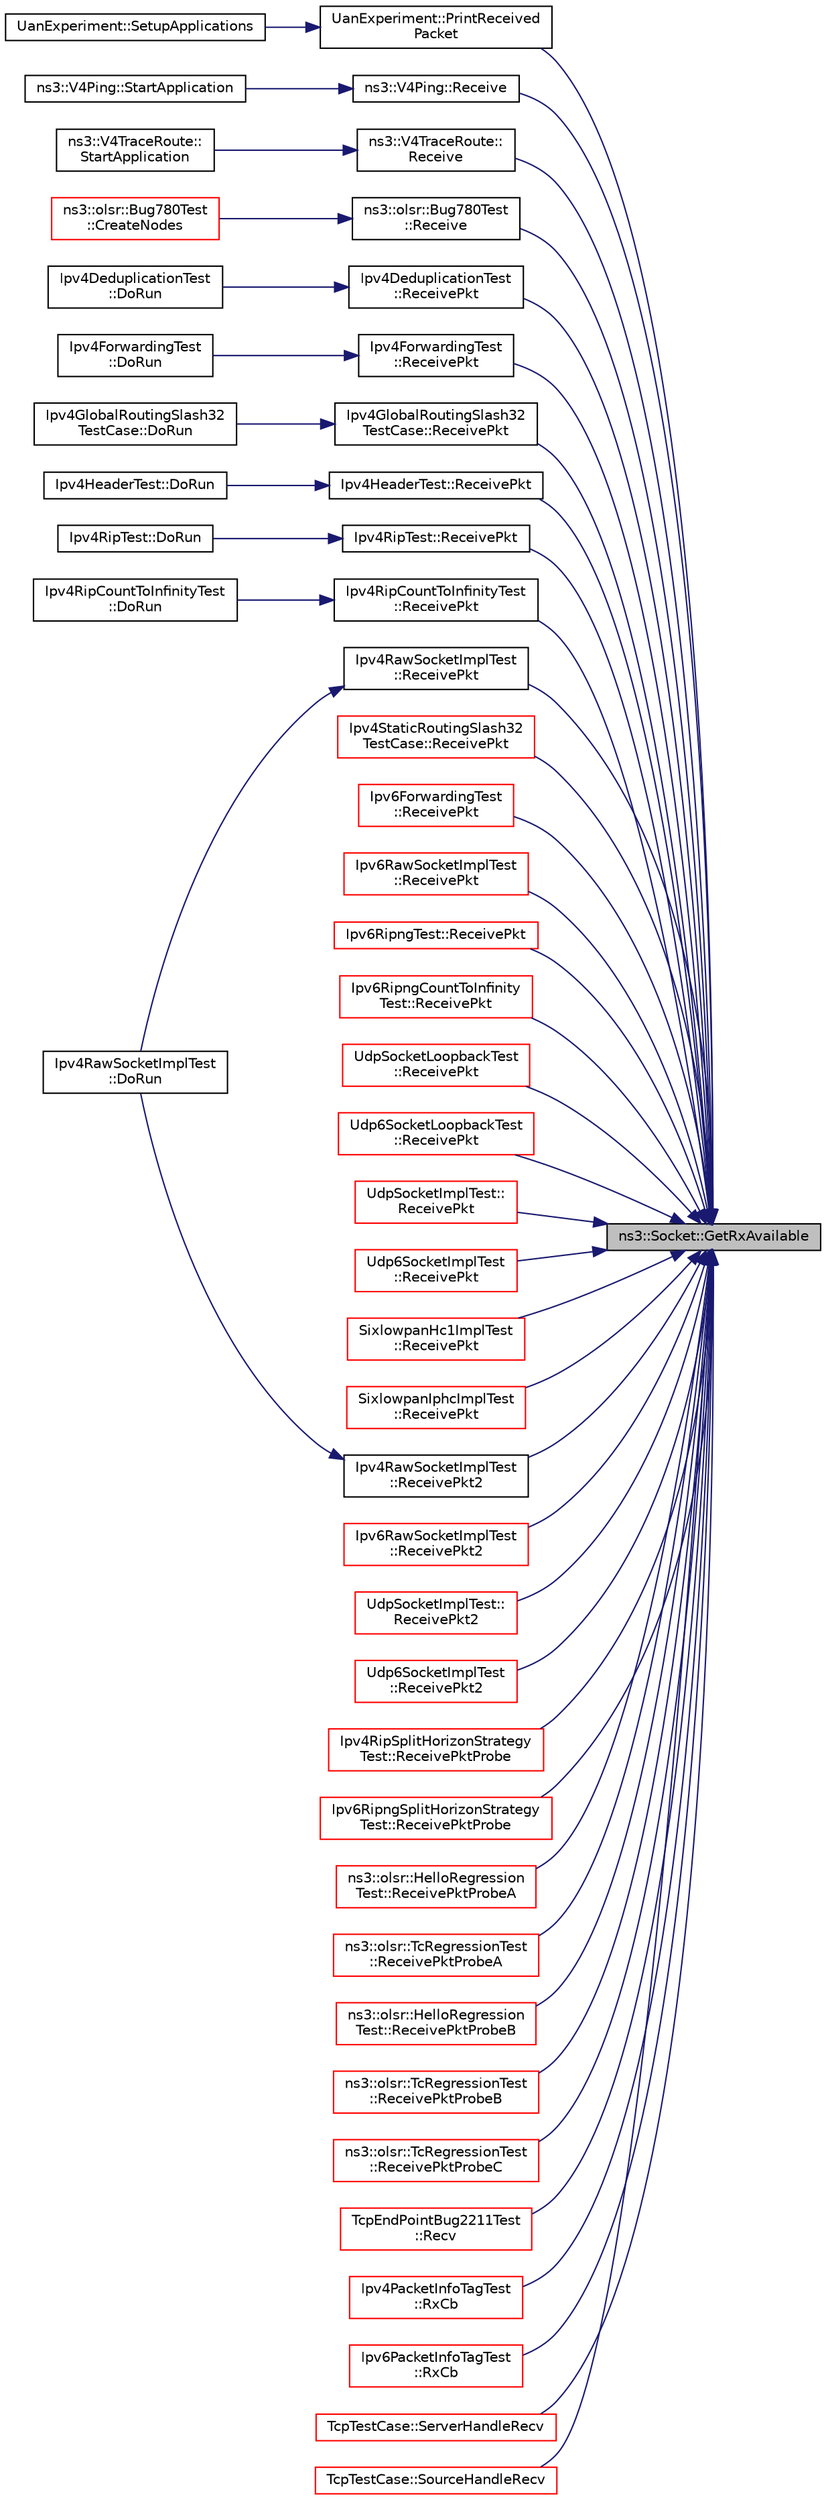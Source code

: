digraph "ns3::Socket::GetRxAvailable"
{
 // LATEX_PDF_SIZE
  edge [fontname="Helvetica",fontsize="10",labelfontname="Helvetica",labelfontsize="10"];
  node [fontname="Helvetica",fontsize="10",shape=record];
  rankdir="RL";
  Node1 [label="ns3::Socket::GetRxAvailable",height=0.2,width=0.4,color="black", fillcolor="grey75", style="filled", fontcolor="black",tooltip="Return number of bytes which can be returned from one or multiple calls to Recv."];
  Node1 -> Node2 [dir="back",color="midnightblue",fontsize="10",style="solid",fontname="Helvetica"];
  Node2 [label="UanExperiment::PrintReceived\lPacket",height=0.2,width=0.4,color="black", fillcolor="white", style="filled",URL="$class_uan_experiment.html#a17c32c9972ad8e5c265fb01f63265298",tooltip="Print the received packet."];
  Node2 -> Node3 [dir="back",color="midnightblue",fontsize="10",style="solid",fontname="Helvetica"];
  Node3 [label="UanExperiment::SetupApplications",height=0.2,width=0.4,color="black", fillcolor="white", style="filled",URL="$class_uan_experiment.html#ad62aa5f0923163f18258fa09d54d2f40",tooltip="Set the UAN nodes communication channels."];
  Node1 -> Node4 [dir="back",color="midnightblue",fontsize="10",style="solid",fontname="Helvetica"];
  Node4 [label="ns3::V4Ping::Receive",height=0.2,width=0.4,color="black", fillcolor="white", style="filled",URL="$classns3_1_1_v4_ping.html#a87c38673f7b4c568d114c2815ff2aa78",tooltip="Receive an ICMP Echo."];
  Node4 -> Node5 [dir="back",color="midnightblue",fontsize="10",style="solid",fontname="Helvetica"];
  Node5 [label="ns3::V4Ping::StartApplication",height=0.2,width=0.4,color="black", fillcolor="white", style="filled",URL="$classns3_1_1_v4_ping.html#ac5176e135c81f0764bcd560c7fc71390",tooltip="Application specific startup code."];
  Node1 -> Node6 [dir="back",color="midnightblue",fontsize="10",style="solid",fontname="Helvetica"];
  Node6 [label="ns3::V4TraceRoute::\lReceive",height=0.2,width=0.4,color="black", fillcolor="white", style="filled",URL="$classns3_1_1_v4_trace_route.html#ad558557c4c875e55d97200c84e3e752f",tooltip="Receive an ICMP Echo."];
  Node6 -> Node7 [dir="back",color="midnightblue",fontsize="10",style="solid",fontname="Helvetica"];
  Node7 [label="ns3::V4TraceRoute::\lStartApplication",height=0.2,width=0.4,color="black", fillcolor="white", style="filled",URL="$classns3_1_1_v4_trace_route.html#aab6f14ab8c50d6fb3c84fb452d7469c1",tooltip="Application specific startup code."];
  Node1 -> Node8 [dir="back",color="midnightblue",fontsize="10",style="solid",fontname="Helvetica"];
  Node8 [label="ns3::olsr::Bug780Test\l::Receive",height=0.2,width=0.4,color="black", fillcolor="white", style="filled",URL="$classns3_1_1olsr_1_1_bug780_test.html#a60afdb8b514c6b9528e65305d43126dd",tooltip="Receive echo reply."];
  Node8 -> Node9 [dir="back",color="midnightblue",fontsize="10",style="solid",fontname="Helvetica"];
  Node9 [label="ns3::olsr::Bug780Test\l::CreateNodes",height=0.2,width=0.4,color="red", fillcolor="white", style="filled",URL="$classns3_1_1olsr_1_1_bug780_test.html#a87a836a5491da4a21a0b51d2a647b422",tooltip="Create & configure test network."];
  Node1 -> Node11 [dir="back",color="midnightblue",fontsize="10",style="solid",fontname="Helvetica"];
  Node11 [label="Ipv4DeduplicationTest\l::ReceivePkt",height=0.2,width=0.4,color="black", fillcolor="white", style="filled",URL="$class_ipv4_deduplication_test.html#a0f7c59664f2b5c141abfa67c96c0947c",tooltip="Receive data."];
  Node11 -> Node12 [dir="back",color="midnightblue",fontsize="10",style="solid",fontname="Helvetica"];
  Node12 [label="Ipv4DeduplicationTest\l::DoRun",height=0.2,width=0.4,color="black", fillcolor="white", style="filled",URL="$class_ipv4_deduplication_test.html#a5e5727b7b8436191367a912d0e1a16e3",tooltip="Implementation to actually run this TestCase."];
  Node1 -> Node13 [dir="back",color="midnightblue",fontsize="10",style="solid",fontname="Helvetica"];
  Node13 [label="Ipv4ForwardingTest\l::ReceivePkt",height=0.2,width=0.4,color="black", fillcolor="white", style="filled",URL="$class_ipv4_forwarding_test.html#a1dd225798eccb21f72d5f2e64765e89b",tooltip="Receive data."];
  Node13 -> Node14 [dir="back",color="midnightblue",fontsize="10",style="solid",fontname="Helvetica"];
  Node14 [label="Ipv4ForwardingTest\l::DoRun",height=0.2,width=0.4,color="black", fillcolor="white", style="filled",URL="$class_ipv4_forwarding_test.html#aa3735e1731b087938e97f39b7d90dd35",tooltip="Implementation to actually run this TestCase."];
  Node1 -> Node15 [dir="back",color="midnightblue",fontsize="10",style="solid",fontname="Helvetica"];
  Node15 [label="Ipv4GlobalRoutingSlash32\lTestCase::ReceivePkt",height=0.2,width=0.4,color="black", fillcolor="white", style="filled",URL="$class_ipv4_global_routing_slash32_test_case.html#a06786cf1bd29354451ca3303c1b3f2d7",tooltip="Receive a packet."];
  Node15 -> Node16 [dir="back",color="midnightblue",fontsize="10",style="solid",fontname="Helvetica"];
  Node16 [label="Ipv4GlobalRoutingSlash32\lTestCase::DoRun",height=0.2,width=0.4,color="black", fillcolor="white", style="filled",URL="$class_ipv4_global_routing_slash32_test_case.html#a261a15e240910fb1981571e8e6cb294f",tooltip="Implementation to actually run this TestCase."];
  Node1 -> Node17 [dir="back",color="midnightblue",fontsize="10",style="solid",fontname="Helvetica"];
  Node17 [label="Ipv4HeaderTest::ReceivePkt",height=0.2,width=0.4,color="black", fillcolor="white", style="filled",URL="$class_ipv4_header_test.html#ae06256e56359912140540a0c04c7dc78",tooltip="Receives a packet."];
  Node17 -> Node18 [dir="back",color="midnightblue",fontsize="10",style="solid",fontname="Helvetica"];
  Node18 [label="Ipv4HeaderTest::DoRun",height=0.2,width=0.4,color="black", fillcolor="white", style="filled",URL="$class_ipv4_header_test.html#ad9026591beb17db0d9cbff0c34f9f69d",tooltip="Implementation to actually run this TestCase."];
  Node1 -> Node19 [dir="back",color="midnightblue",fontsize="10",style="solid",fontname="Helvetica"];
  Node19 [label="Ipv4RawSocketImplTest\l::ReceivePkt",height=0.2,width=0.4,color="black", fillcolor="white", style="filled",URL="$class_ipv4_raw_socket_impl_test.html#a25582b4a4bcb5019a7fefc034b6e3ff8",tooltip="Receive data."];
  Node19 -> Node20 [dir="back",color="midnightblue",fontsize="10",style="solid",fontname="Helvetica"];
  Node20 [label="Ipv4RawSocketImplTest\l::DoRun",height=0.2,width=0.4,color="black", fillcolor="white", style="filled",URL="$class_ipv4_raw_socket_impl_test.html#a94a6b1e1e8aeec37dcb6e8c8788b1e66",tooltip="Implementation to actually run this TestCase."];
  Node1 -> Node21 [dir="back",color="midnightblue",fontsize="10",style="solid",fontname="Helvetica"];
  Node21 [label="Ipv4RipTest::ReceivePkt",height=0.2,width=0.4,color="black", fillcolor="white", style="filled",URL="$class_ipv4_rip_test.html#a1675460149afb06855b867ff17f4a2a4",tooltip="Receive data."];
  Node21 -> Node22 [dir="back",color="midnightblue",fontsize="10",style="solid",fontname="Helvetica"];
  Node22 [label="Ipv4RipTest::DoRun",height=0.2,width=0.4,color="black", fillcolor="white", style="filled",URL="$class_ipv4_rip_test.html#a4f355233f8793da9555cd544cd5893e9",tooltip="Implementation to actually run this TestCase."];
  Node1 -> Node23 [dir="back",color="midnightblue",fontsize="10",style="solid",fontname="Helvetica"];
  Node23 [label="Ipv4RipCountToInfinityTest\l::ReceivePkt",height=0.2,width=0.4,color="black", fillcolor="white", style="filled",URL="$class_ipv4_rip_count_to_infinity_test.html#a34fe6a878c2a4b2151cb2007e761dc2e",tooltip="Receive data."];
  Node23 -> Node24 [dir="back",color="midnightblue",fontsize="10",style="solid",fontname="Helvetica"];
  Node24 [label="Ipv4RipCountToInfinityTest\l::DoRun",height=0.2,width=0.4,color="black", fillcolor="white", style="filled",URL="$class_ipv4_rip_count_to_infinity_test.html#a98754dfc16633ff58db8cfd697dd9862",tooltip="Implementation to actually run this TestCase."];
  Node1 -> Node25 [dir="back",color="midnightblue",fontsize="10",style="solid",fontname="Helvetica"];
  Node25 [label="Ipv4StaticRoutingSlash32\lTestCase::ReceivePkt",height=0.2,width=0.4,color="red", fillcolor="white", style="filled",URL="$class_ipv4_static_routing_slash32_test_case.html#a50319504994176603f9c117f815e82aa",tooltip="Receive data."];
  Node1 -> Node27 [dir="back",color="midnightblue",fontsize="10",style="solid",fontname="Helvetica"];
  Node27 [label="Ipv6ForwardingTest\l::ReceivePkt",height=0.2,width=0.4,color="red", fillcolor="white", style="filled",URL="$class_ipv6_forwarding_test.html#af07be239d02a6e300f27d6892e4d2480",tooltip="Receive data."];
  Node1 -> Node29 [dir="back",color="midnightblue",fontsize="10",style="solid",fontname="Helvetica"];
  Node29 [label="Ipv6RawSocketImplTest\l::ReceivePkt",height=0.2,width=0.4,color="red", fillcolor="white", style="filled",URL="$class_ipv6_raw_socket_impl_test.html#ab85b8a9527dd2f7653cf5431620ff52d",tooltip="Receive data."];
  Node1 -> Node31 [dir="back",color="midnightblue",fontsize="10",style="solid",fontname="Helvetica"];
  Node31 [label="Ipv6RipngTest::ReceivePkt",height=0.2,width=0.4,color="red", fillcolor="white", style="filled",URL="$class_ipv6_ripng_test.html#abc3bbb1d39e039609dde2124622bbf0b",tooltip="Receive data."];
  Node1 -> Node33 [dir="back",color="midnightblue",fontsize="10",style="solid",fontname="Helvetica"];
  Node33 [label="Ipv6RipngCountToInfinity\lTest::ReceivePkt",height=0.2,width=0.4,color="red", fillcolor="white", style="filled",URL="$class_ipv6_ripng_count_to_infinity_test.html#ad11ef9b746354ff86cd7ffd12e144a12",tooltip="Receive data."];
  Node1 -> Node35 [dir="back",color="midnightblue",fontsize="10",style="solid",fontname="Helvetica"];
  Node35 [label="UdpSocketLoopbackTest\l::ReceivePkt",height=0.2,width=0.4,color="red", fillcolor="white", style="filled",URL="$class_udp_socket_loopback_test.html#a97de9b7e8d7e9a245db7fe4582e0c99d",tooltip="Receive a packet."];
  Node1 -> Node37 [dir="back",color="midnightblue",fontsize="10",style="solid",fontname="Helvetica"];
  Node37 [label="Udp6SocketLoopbackTest\l::ReceivePkt",height=0.2,width=0.4,color="red", fillcolor="white", style="filled",URL="$class_udp6_socket_loopback_test.html#a5bcb3750d6e5e37f16ca0792554ad15a",tooltip="Receive a packet."];
  Node1 -> Node39 [dir="back",color="midnightblue",fontsize="10",style="solid",fontname="Helvetica"];
  Node39 [label="UdpSocketImplTest::\lReceivePkt",height=0.2,width=0.4,color="red", fillcolor="white", style="filled",URL="$class_udp_socket_impl_test.html#ac01935324b65cb16be8f50eadcfaa8b9",tooltip="Receive packets (1)."];
  Node1 -> Node41 [dir="back",color="midnightblue",fontsize="10",style="solid",fontname="Helvetica"];
  Node41 [label="Udp6SocketImplTest\l::ReceivePkt",height=0.2,width=0.4,color="red", fillcolor="white", style="filled",URL="$class_udp6_socket_impl_test.html#a9cd13c36dbcbebd6c3e62ccbd03ff6fc",tooltip="Receive packets (1)."];
  Node1 -> Node43 [dir="back",color="midnightblue",fontsize="10",style="solid",fontname="Helvetica"];
  Node43 [label="SixlowpanHc1ImplTest\l::ReceivePkt",height=0.2,width=0.4,color="red", fillcolor="white", style="filled",URL="$class_sixlowpan_hc1_impl_test.html#a8be144b5b29cfd9862a78547479a6b0d",tooltip="Packet receive function."];
  Node1 -> Node45 [dir="back",color="midnightblue",fontsize="10",style="solid",fontname="Helvetica"];
  Node45 [label="SixlowpanIphcImplTest\l::ReceivePkt",height=0.2,width=0.4,color="red", fillcolor="white", style="filled",URL="$class_sixlowpan_iphc_impl_test.html#ac90ce22d919fbddc1906333b102c6a35",tooltip="Packet receive function."];
  Node1 -> Node47 [dir="back",color="midnightblue",fontsize="10",style="solid",fontname="Helvetica"];
  Node47 [label="Ipv4RawSocketImplTest\l::ReceivePkt2",height=0.2,width=0.4,color="black", fillcolor="white", style="filled",URL="$class_ipv4_raw_socket_impl_test.html#aa8913acb80b6b4644629066bfa04222d",tooltip="Receive data."];
  Node47 -> Node20 [dir="back",color="midnightblue",fontsize="10",style="solid",fontname="Helvetica"];
  Node1 -> Node48 [dir="back",color="midnightblue",fontsize="10",style="solid",fontname="Helvetica"];
  Node48 [label="Ipv6RawSocketImplTest\l::ReceivePkt2",height=0.2,width=0.4,color="red", fillcolor="white", style="filled",URL="$class_ipv6_raw_socket_impl_test.html#a73518b969e0e8a02bdc0bdd8edb07842",tooltip="Receive data."];
  Node1 -> Node49 [dir="back",color="midnightblue",fontsize="10",style="solid",fontname="Helvetica"];
  Node49 [label="UdpSocketImplTest::\lReceivePkt2",height=0.2,width=0.4,color="red", fillcolor="white", style="filled",URL="$class_udp_socket_impl_test.html#a6b44ac203ae4bf29c962a7d552b2c4aa",tooltip="Receive packets (2)."];
  Node1 -> Node50 [dir="back",color="midnightblue",fontsize="10",style="solid",fontname="Helvetica"];
  Node50 [label="Udp6SocketImplTest\l::ReceivePkt2",height=0.2,width=0.4,color="red", fillcolor="white", style="filled",URL="$class_udp6_socket_impl_test.html#a66285083e8cd6b7884b63ca89282419a",tooltip="Receive packets (2)."];
  Node1 -> Node51 [dir="back",color="midnightblue",fontsize="10",style="solid",fontname="Helvetica"];
  Node51 [label="Ipv4RipSplitHorizonStrategy\lTest::ReceivePktProbe",height=0.2,width=0.4,color="red", fillcolor="white", style="filled",URL="$class_ipv4_rip_split_horizon_strategy_test.html#a45b34f91d22c8caae4960907300cba65",tooltip="Receive data."];
  Node1 -> Node53 [dir="back",color="midnightblue",fontsize="10",style="solid",fontname="Helvetica"];
  Node53 [label="Ipv6RipngSplitHorizonStrategy\lTest::ReceivePktProbe",height=0.2,width=0.4,color="red", fillcolor="white", style="filled",URL="$class_ipv6_ripng_split_horizon_strategy_test.html#ad4f2c6c48e7eca051598285035aaf8ec",tooltip="Receive data."];
  Node1 -> Node55 [dir="back",color="midnightblue",fontsize="10",style="solid",fontname="Helvetica"];
  Node55 [label="ns3::olsr::HelloRegression\lTest::ReceivePktProbeA",height=0.2,width=0.4,color="red", fillcolor="white", style="filled",URL="$classns3_1_1olsr_1_1_hello_regression_test.html#a054ed2a66a9d8a840b9e0950808035d5",tooltip="Receive raw data on node A."];
  Node1 -> Node58 [dir="back",color="midnightblue",fontsize="10",style="solid",fontname="Helvetica"];
  Node58 [label="ns3::olsr::TcRegressionTest\l::ReceivePktProbeA",height=0.2,width=0.4,color="red", fillcolor="white", style="filled",URL="$classns3_1_1olsr_1_1_tc_regression_test.html#ab21ef40dd3829ca85467f4eff91ab34a",tooltip="Receive raw data on node A."];
  Node1 -> Node61 [dir="back",color="midnightblue",fontsize="10",style="solid",fontname="Helvetica"];
  Node61 [label="ns3::olsr::HelloRegression\lTest::ReceivePktProbeB",height=0.2,width=0.4,color="red", fillcolor="white", style="filled",URL="$classns3_1_1olsr_1_1_hello_regression_test.html#accc7c74bb7e64c7f15788aa23ba6e52a",tooltip="Receive raw data on node B."];
  Node1 -> Node62 [dir="back",color="midnightblue",fontsize="10",style="solid",fontname="Helvetica"];
  Node62 [label="ns3::olsr::TcRegressionTest\l::ReceivePktProbeB",height=0.2,width=0.4,color="red", fillcolor="white", style="filled",URL="$classns3_1_1olsr_1_1_tc_regression_test.html#a4dbe3e9183778cf92394bd60a48a246b",tooltip="Receive raw data on node B."];
  Node1 -> Node63 [dir="back",color="midnightblue",fontsize="10",style="solid",fontname="Helvetica"];
  Node63 [label="ns3::olsr::TcRegressionTest\l::ReceivePktProbeC",height=0.2,width=0.4,color="red", fillcolor="white", style="filled",URL="$classns3_1_1olsr_1_1_tc_regression_test.html#a7496cd5cc77803602588b9767c4bb081",tooltip="Receive raw data on node C."];
  Node1 -> Node64 [dir="back",color="midnightblue",fontsize="10",style="solid",fontname="Helvetica"];
  Node64 [label="TcpEndPointBug2211Test\l::Recv",height=0.2,width=0.4,color="red", fillcolor="white", style="filled",URL="$class_tcp_end_point_bug2211_test.html#a6bc32c2507ff250acf8e93079408e0ed",tooltip="Receive a packet."];
  Node1 -> Node67 [dir="back",color="midnightblue",fontsize="10",style="solid",fontname="Helvetica"];
  Node67 [label="Ipv4PacketInfoTagTest\l::RxCb",height=0.2,width=0.4,color="red", fillcolor="white", style="filled",URL="$class_ipv4_packet_info_tag_test.html#ac528deb0c346c973c2e5391540a53bc3",tooltip="Receive callback."];
  Node1 -> Node69 [dir="back",color="midnightblue",fontsize="10",style="solid",fontname="Helvetica"];
  Node69 [label="Ipv6PacketInfoTagTest\l::RxCb",height=0.2,width=0.4,color="red", fillcolor="white", style="filled",URL="$class_ipv6_packet_info_tag_test.html#a71bf0b1c87d70945d55fa28995a18db0",tooltip="Receive callback."];
  Node1 -> Node71 [dir="back",color="midnightblue",fontsize="10",style="solid",fontname="Helvetica"];
  Node71 [label="TcpTestCase::ServerHandleRecv",height=0.2,width=0.4,color="red", fillcolor="white", style="filled",URL="$class_tcp_test_case.html#a42ede7664eb853794823d249b65df402",tooltip="Server: Receive data."];
  Node1 -> Node76 [dir="back",color="midnightblue",fontsize="10",style="solid",fontname="Helvetica"];
  Node76 [label="TcpTestCase::SourceHandleRecv",height=0.2,width=0.4,color="red", fillcolor="white", style="filled",URL="$class_tcp_test_case.html#a924eda25940bdd641e431408eb750a24",tooltip="Client: Receive data."];
}
